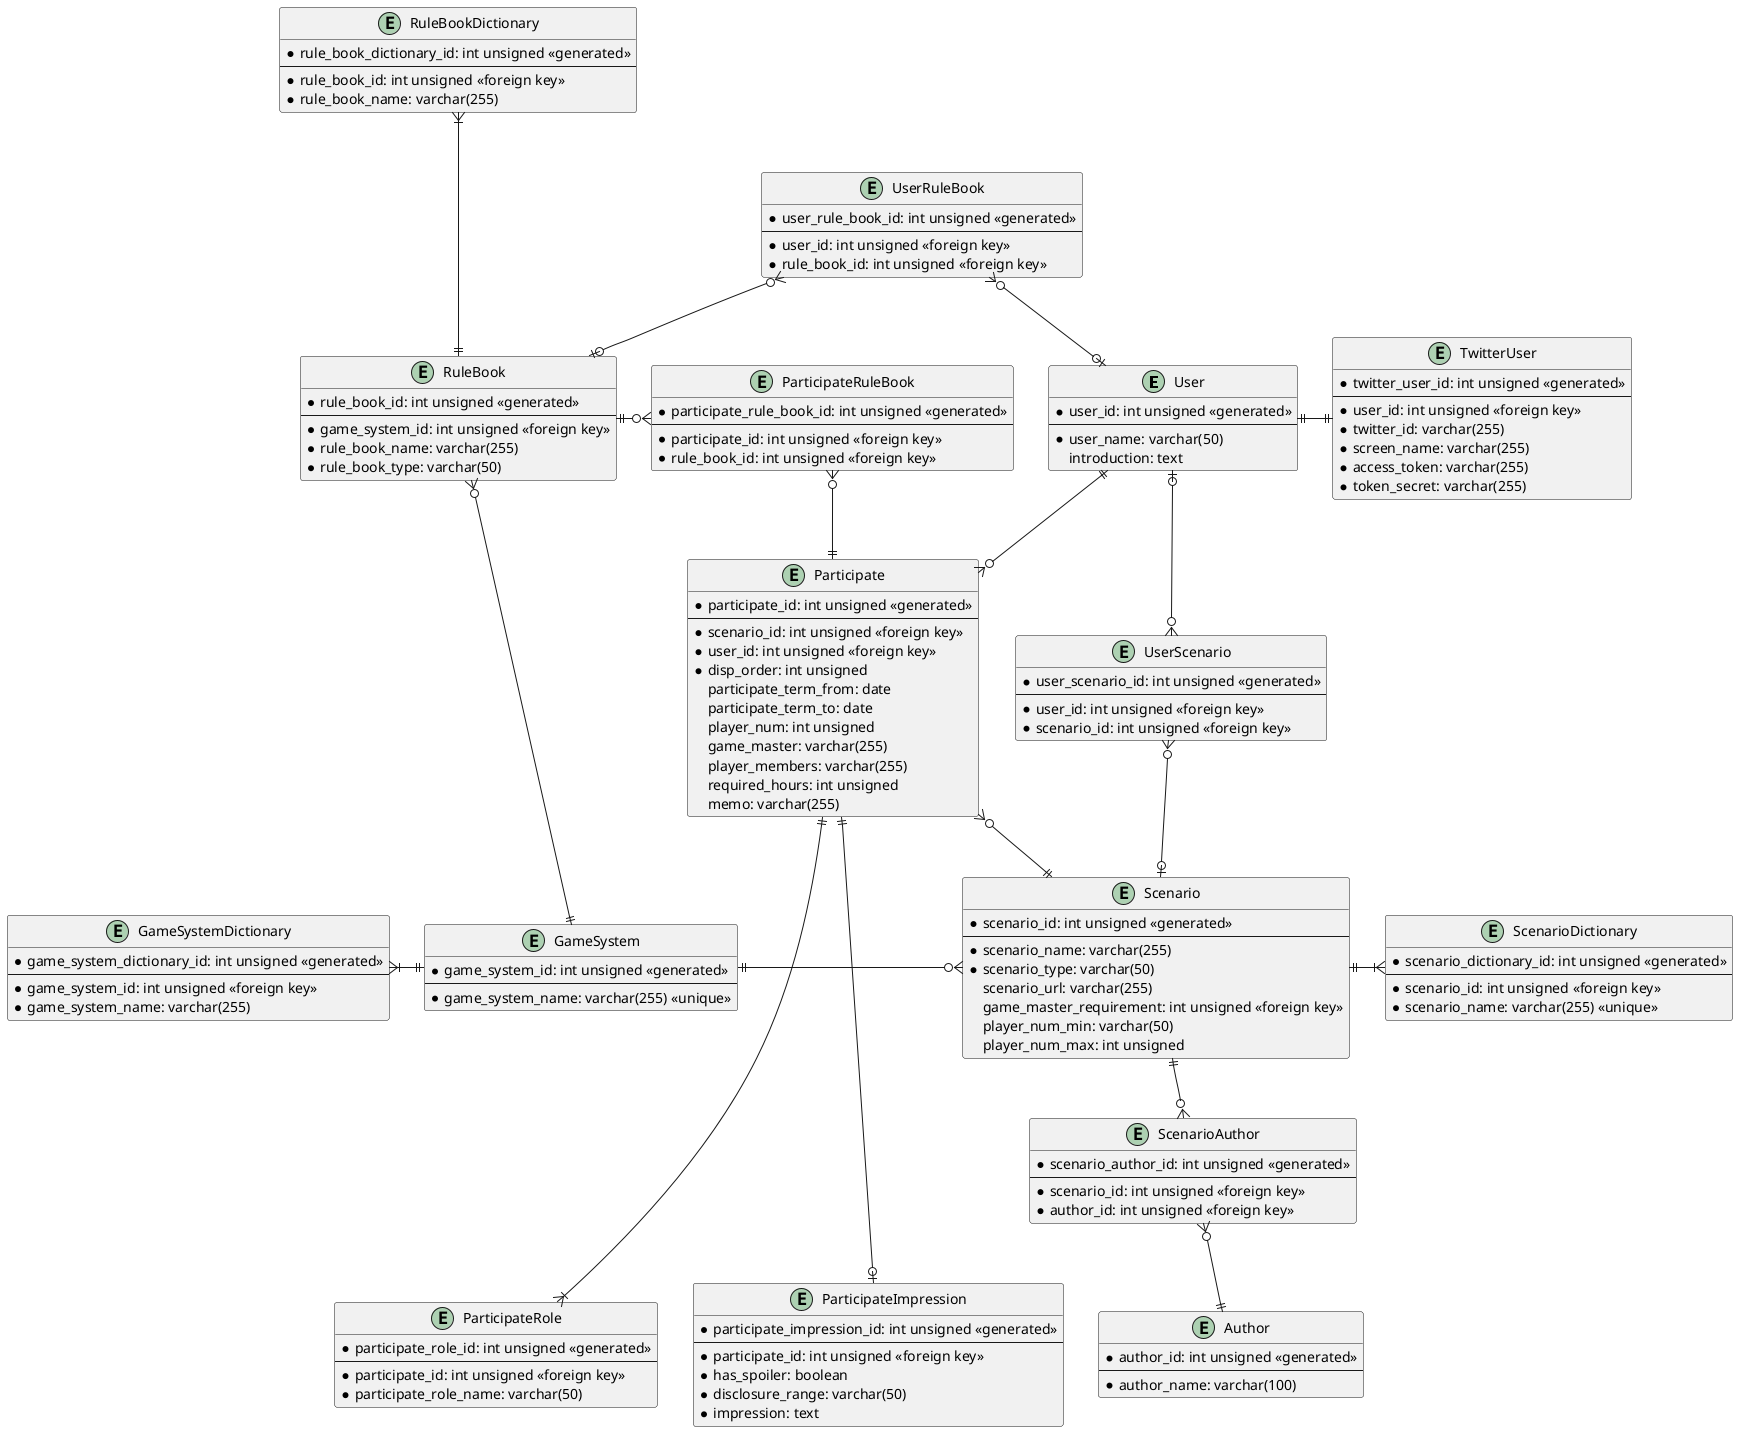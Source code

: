 @startuml
'https://plantuml.com/class-diagram

entity User {
    * user_id: int unsigned <<generated>>
    --
    * user_name: varchar(50)
    introduction: text
}

entity TwitterUser {
	* twitter_user_id: int unsigned <<generated>>
	--
	* user_id: int unsigned <<foreign key>>
	* twitter_id: varchar(255)
	* screen_name: varchar(255)
	* access_token: varchar(255)
	* token_secret: varchar(255)
}

User ||-right-|| TwitterUser

entity GameSystem {
	* game_system_id: int unsigned <<generated>>
	--
	* game_system_name: varchar(255) <<unique>>
}

entity GameSystemDictionary {
    * game_system_dictionary_id: int unsigned <<generated>>
    --
    * game_system_id: int unsigned <<foreign key>>
    * game_system_name: varchar(255)
}

GameSystemDictionary }|-right-|| GameSystem

entity RuleBook {
    * rule_book_id: int unsigned <<generated>>
    --
    * game_system_id: int unsigned <<foreign key>>
    * rule_book_name: varchar(255)
    * rule_book_type: varchar(50)
}

GameSystem ||-left-o{ RuleBook

entity RuleBookDictionary {
    * rule_book_dictionary_id: int unsigned <<generated>>
    --
    * rule_book_id: int unsigned <<foreign key>>
    * rule_book_name: varchar(255)
}

RuleBookDictionary }|--down-|| RuleBook

entity UserRuleBook {
	* user_rule_book_id: int unsigned <<generated>>
	--
	* user_id: int unsigned <<foreign key>>
	* rule_book_id: int unsigned <<foreign key>>
}

UserRuleBook }o-down-o| RuleBook
UserRuleBook }o-right-o| User

entity Scenario {
    * scenario_id: int unsigned <<generated>>
    --
    * scenario_name: varchar(255)
    * scenario_type: varchar(50)
    scenario_url: varchar(255)
    game_master_requirement: int unsigned <<foreign key>>
    player_num_min: varchar(50)
    player_num_max: int unsigned
}

GameSystem ||-right-o{ Scenario

entity UserScenario {
	* user_scenario_id: int unsigned <<generated>>
	--
	* user_id: int unsigned <<foreign key>>
	* scenario_id: int unsigned <<foreign key>>
}

User |o-down-o{ UserScenario
Scenario |o-up-o{ UserScenario

entity Author {
	* author_id: int unsigned <<generated>>
	--
	* author_name: varchar(100)
}

entity ScenarioAuthor {
	* scenario_author_id: int unsigned <<generated>>
	--
	* scenario_id: int unsigned <<foreign key>>
	* author_id: int unsigned <<foreign key>>
}

Scenario ||-down-o{ ScenarioAuthor
ScenarioAuthor }o-down-|| Author

entity ScenarioDictionary {
    * scenario_dictionary_id: int unsigned <<generated>>
    --
    * scenario_id: int unsigned <<foreign key>>
    * scenario_name: varchar(255) <<unique>>
}

Scenario ||-right-|{ ScenarioDictionary

entity Participate {
    * participate_id: int unsigned <<generated>>
    --
    * scenario_id: int unsigned <<foreign key>>
    * user_id: int unsigned <<foreign key>>
    * disp_order: int unsigned
    participate_term_from: date
    participate_term_to: date
    player_num: int unsigned
    game_master: varchar(255)
    player_members: varchar(255)
    required_hours: int unsigned
    memo: varchar(255)
}

User ||-down-o{ Participate
Participate }o-|| Scenario
Participate -[hidden]down- GameSystem

entity ParticipateRole {
    * participate_role_id: int unsigned <<generated>>
    --
    * participate_id: int unsigned <<foreign key>>
    * participate_role_name: varchar(50)
}

Participate ||--down--|{ ParticipateRole

entity ParticipateImpression {
	* participate_impression_id: int unsigned <<generated>>
	--
	* participate_id: int unsigned <<foreign key>>
	* has_spoiler: boolean
	* disclosure_range: varchar(50)
	* impression: text
}

Participate ||--down--o| ParticipateImpression

entity ParticipateRuleBook {
	* participate_rule_book_id: int unsigned <<generated>>
	--
	* participate_id: int unsigned <<foreign key>>
	* rule_book_id: int unsigned <<foreign key>>
}

ParticipateRuleBook }o-down-|| Participate
ParticipateRuleBook }o-left-|| RuleBook

@enduml